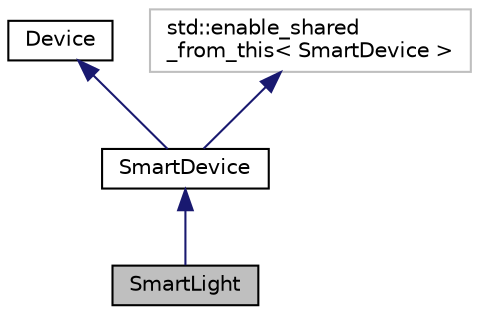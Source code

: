 digraph "SmartLight"
{
 // LATEX_PDF_SIZE
  edge [fontname="Helvetica",fontsize="10",labelfontname="Helvetica",labelfontsize="10"];
  node [fontname="Helvetica",fontsize="10",shape=record];
  Node1 [label="SmartLight",height=0.2,width=0.4,color="black", fillcolor="grey75", style="filled", fontcolor="black",tooltip="A concrete class representing a smart light device."];
  Node2 -> Node1 [dir="back",color="midnightblue",fontsize="10",style="solid"];
  Node2 [label="SmartDevice",height=0.2,width=0.4,color="black", fillcolor="white", style="filled",URL="$classSmartDevice.html",tooltip="Context class in the State Pattern that represents a smart device."];
  Node3 -> Node2 [dir="back",color="midnightblue",fontsize="10",style="solid"];
  Node3 [label="Device",height=0.2,width=0.4,color="black", fillcolor="white", style="filled",URL="$classDevice.html",tooltip="Abstract base class for all devices in the composite structure."];
  Node4 -> Node2 [dir="back",color="midnightblue",fontsize="10",style="solid"];
  Node4 [label="std::enable_shared\l_from_this\< SmartDevice \>",height=0.2,width=0.4,color="grey75", fillcolor="white", style="filled",tooltip=" "];
}
